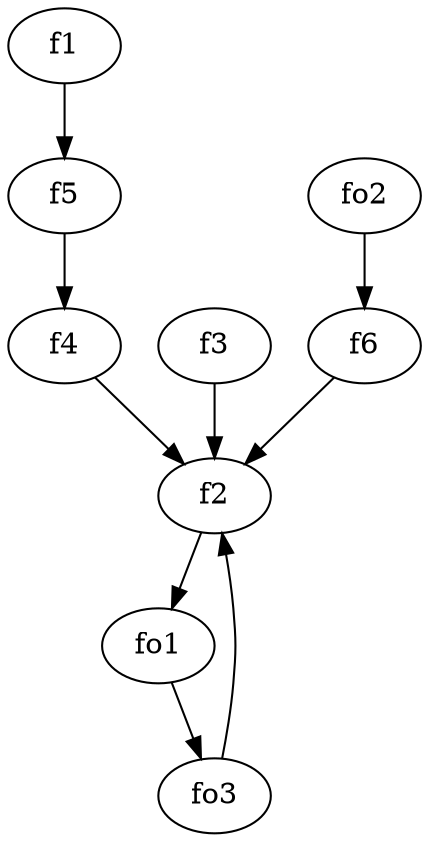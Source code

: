 strict digraph  {
f1;
f2;
f3;
f4;
f5;
f6;
fo1;
fo2;
fo3;
f1 -> f5  [weight=2];
f2 -> fo1  [weight=2];
f3 -> f2  [weight=2];
f4 -> f2  [weight=2];
f5 -> f4  [weight=2];
f6 -> f2  [weight=2];
fo1 -> fo3  [weight=2];
fo2 -> f6  [weight=2];
fo3 -> f2  [weight=2];
}
